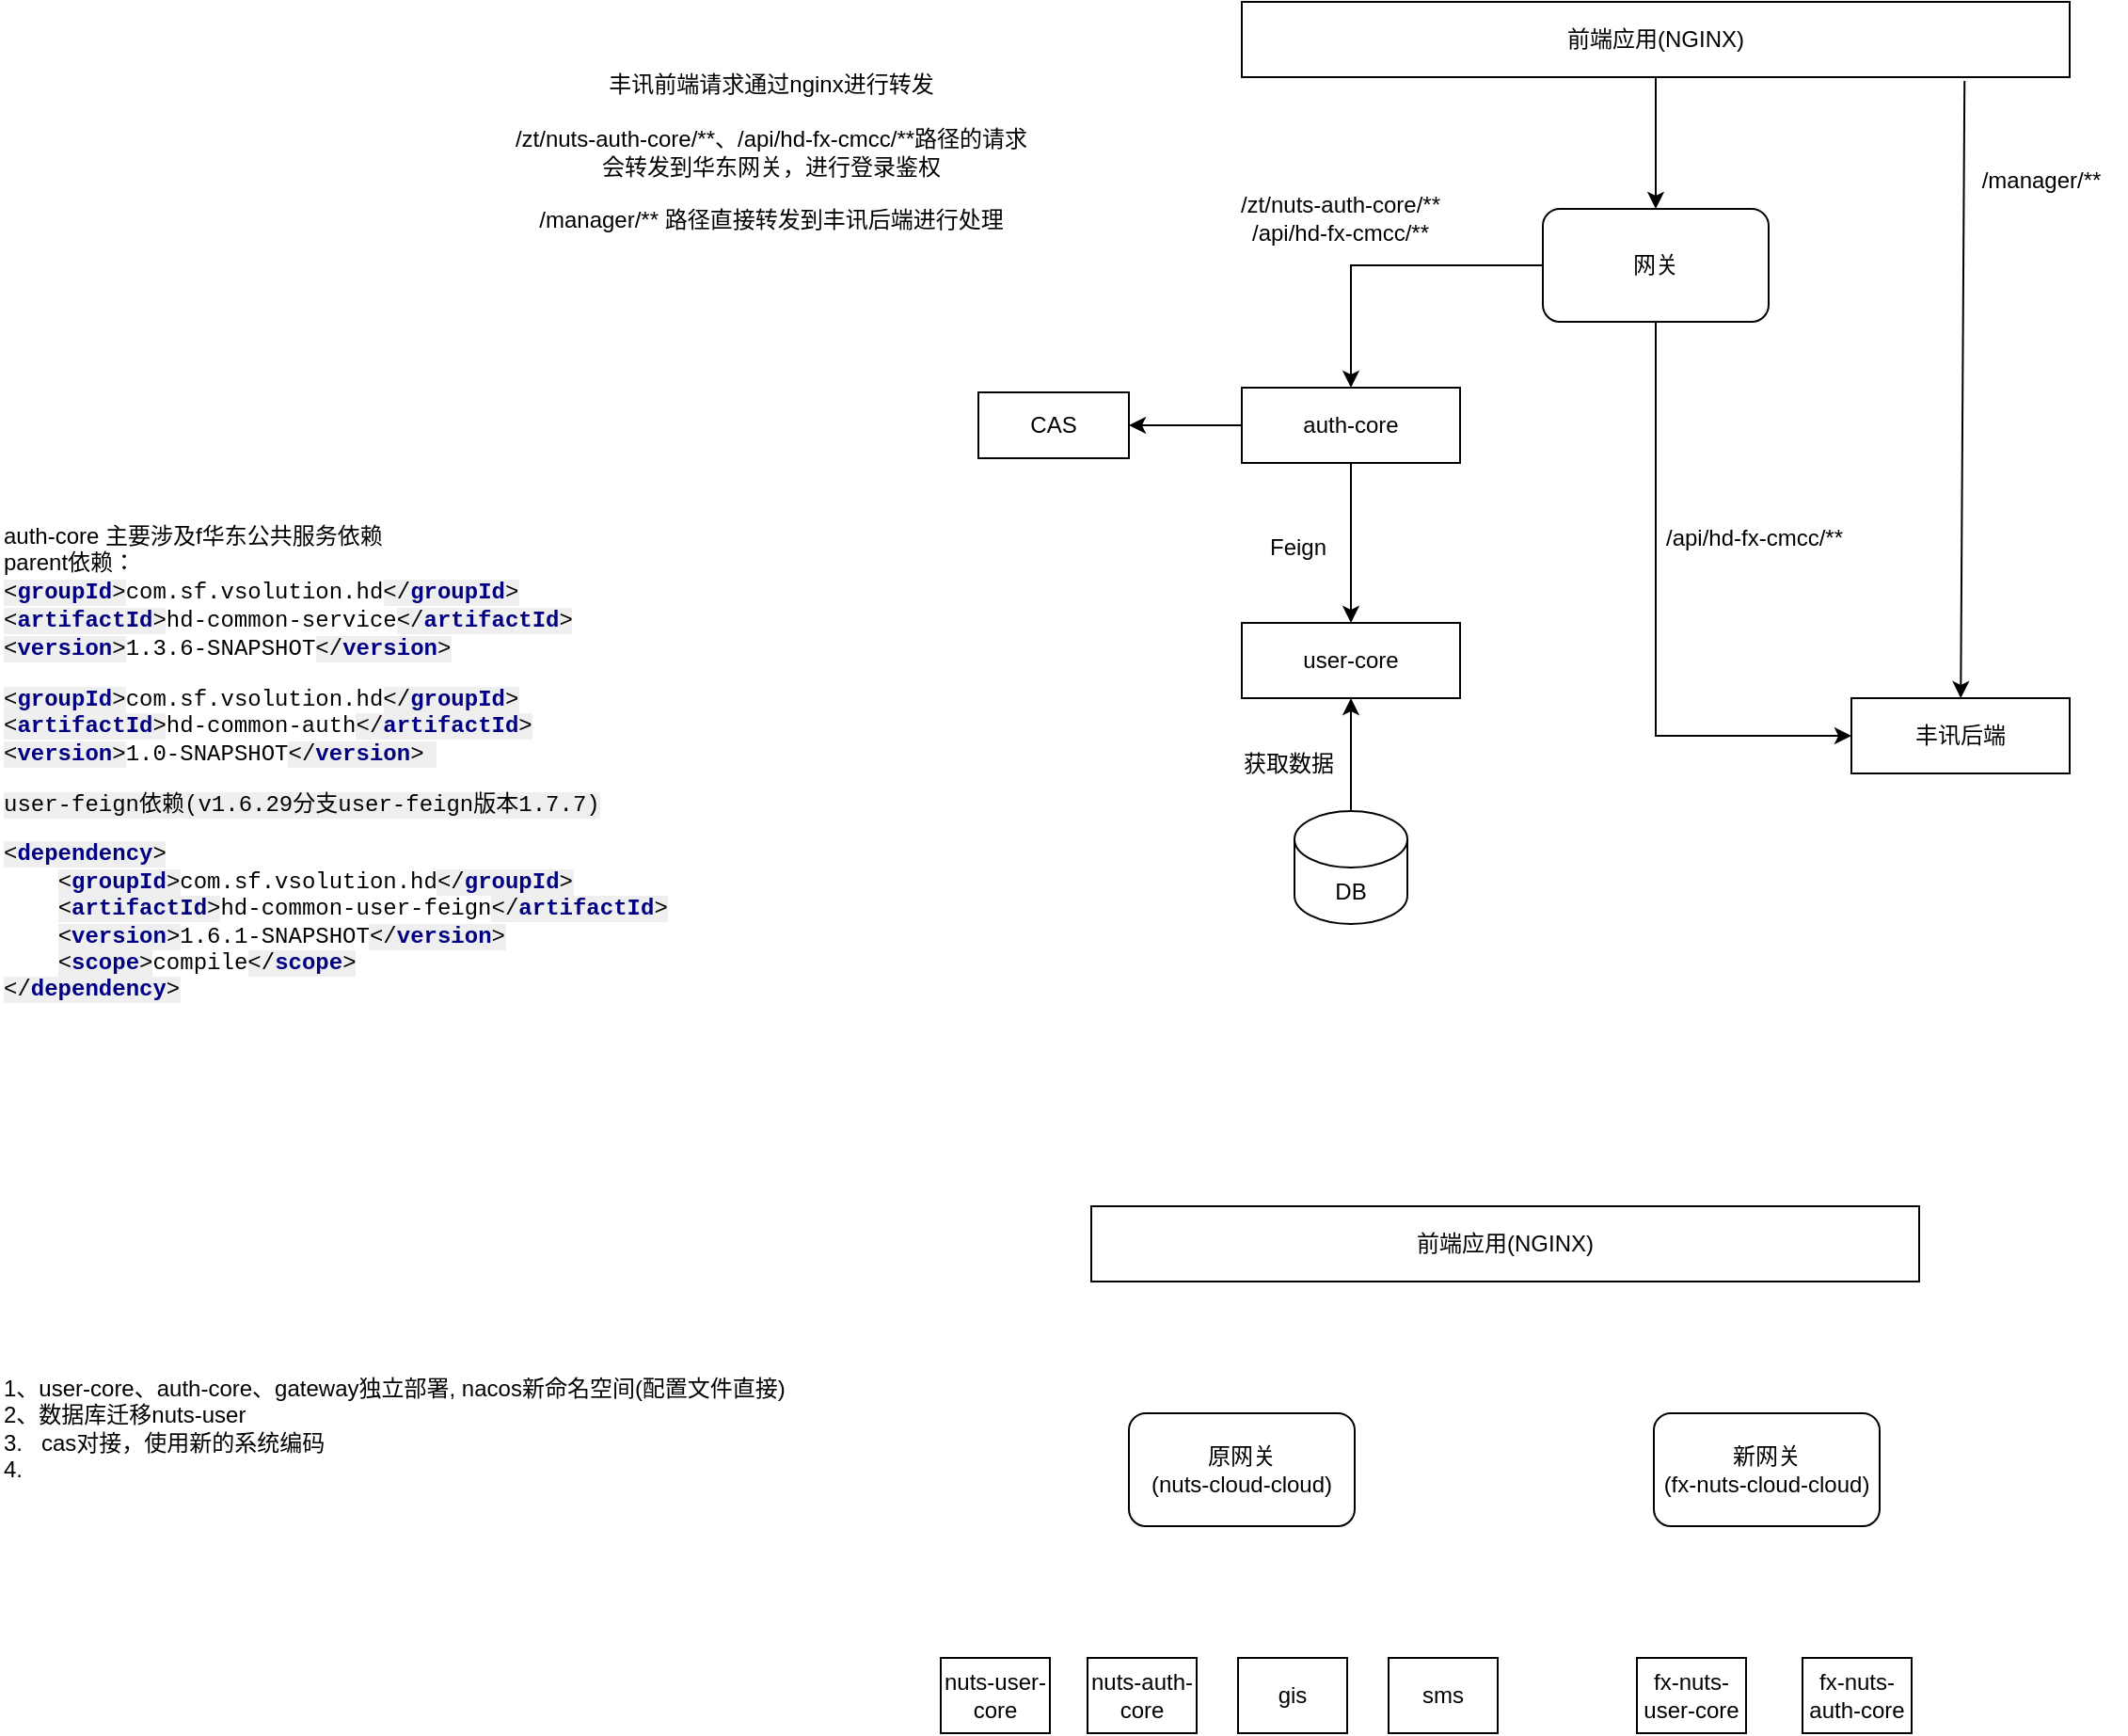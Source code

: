 <mxfile version="20.0.4" type="github">
  <diagram id="0Rd2zlKzjszA67ADvUel" name="Page-1">
    <mxGraphModel dx="3076" dy="839" grid="1" gridSize="10" guides="1" tooltips="1" connect="1" arrows="1" fold="1" page="1" pageScale="1" pageWidth="827" pageHeight="1169" math="0" shadow="0">
      <root>
        <mxCell id="0" />
        <mxCell id="1" parent="0" />
        <mxCell id="j8l-eJ1rH2gUDRsQvT4E-58" style="edgeStyle=orthogonalEdgeStyle;rounded=0;orthogonalLoop=1;jettySize=auto;html=1;entryX=0.5;entryY=0;entryDx=0;entryDy=0;" edge="1" parent="1" source="j8l-eJ1rH2gUDRsQvT4E-59" target="j8l-eJ1rH2gUDRsQvT4E-62">
          <mxGeometry relative="1" as="geometry" />
        </mxCell>
        <mxCell id="j8l-eJ1rH2gUDRsQvT4E-59" value="前端应用(NGINX)" style="rounded=0;whiteSpace=wrap;html=1;" vertex="1" parent="1">
          <mxGeometry x="-560" y="210" width="440" height="40" as="geometry" />
        </mxCell>
        <mxCell id="j8l-eJ1rH2gUDRsQvT4E-60" style="edgeStyle=orthogonalEdgeStyle;rounded=0;orthogonalLoop=1;jettySize=auto;html=1;entryX=0;entryY=0.5;entryDx=0;entryDy=0;exitX=0.5;exitY=1;exitDx=0;exitDy=0;" edge="1" parent="1" source="j8l-eJ1rH2gUDRsQvT4E-62" target="j8l-eJ1rH2gUDRsQvT4E-63">
          <mxGeometry relative="1" as="geometry" />
        </mxCell>
        <mxCell id="j8l-eJ1rH2gUDRsQvT4E-61" style="edgeStyle=orthogonalEdgeStyle;rounded=0;orthogonalLoop=1;jettySize=auto;html=1;entryX=0.5;entryY=0;entryDx=0;entryDy=0;" edge="1" parent="1" source="j8l-eJ1rH2gUDRsQvT4E-62" target="j8l-eJ1rH2gUDRsQvT4E-69">
          <mxGeometry relative="1" as="geometry" />
        </mxCell>
        <mxCell id="j8l-eJ1rH2gUDRsQvT4E-62" value="网关" style="rounded=1;whiteSpace=wrap;html=1;" vertex="1" parent="1">
          <mxGeometry x="-400" y="320" width="120" height="60" as="geometry" />
        </mxCell>
        <mxCell id="j8l-eJ1rH2gUDRsQvT4E-63" value="丰讯后端" style="rounded=0;whiteSpace=wrap;html=1;" vertex="1" parent="1">
          <mxGeometry x="-236" y="580" width="116" height="40" as="geometry" />
        </mxCell>
        <mxCell id="j8l-eJ1rH2gUDRsQvT4E-64" value="" style="endArrow=classic;html=1;rounded=0;exitX=0.873;exitY=1.05;exitDx=0;exitDy=0;exitPerimeter=0;" edge="1" parent="1" source="j8l-eJ1rH2gUDRsQvT4E-59" target="j8l-eJ1rH2gUDRsQvT4E-63">
          <mxGeometry width="50" height="50" relative="1" as="geometry">
            <mxPoint x="-150" y="380" as="sourcePoint" />
            <mxPoint x="-100" y="330" as="targetPoint" />
          </mxGeometry>
        </mxCell>
        <mxCell id="j8l-eJ1rH2gUDRsQvT4E-65" value="/manager/**" style="text;html=1;strokeColor=none;fillColor=none;align=center;verticalAlign=middle;whiteSpace=wrap;rounded=0;" vertex="1" parent="1">
          <mxGeometry x="-180" y="290" width="90" height="30" as="geometry" />
        </mxCell>
        <mxCell id="j8l-eJ1rH2gUDRsQvT4E-66" value="/api/hd-fx-cmcc/**" style="text;html=1;strokeColor=none;fillColor=none;align=center;verticalAlign=middle;whiteSpace=wrap;rounded=0;" vertex="1" parent="1">
          <mxGeometry x="-350" y="480" width="125" height="30" as="geometry" />
        </mxCell>
        <mxCell id="j8l-eJ1rH2gUDRsQvT4E-67" style="edgeStyle=orthogonalEdgeStyle;rounded=0;orthogonalLoop=1;jettySize=auto;html=1;entryX=0.5;entryY=0;entryDx=0;entryDy=0;" edge="1" parent="1" source="j8l-eJ1rH2gUDRsQvT4E-69" target="j8l-eJ1rH2gUDRsQvT4E-72">
          <mxGeometry relative="1" as="geometry" />
        </mxCell>
        <mxCell id="j8l-eJ1rH2gUDRsQvT4E-68" style="edgeStyle=orthogonalEdgeStyle;rounded=0;orthogonalLoop=1;jettySize=auto;html=1;entryX=1;entryY=0.5;entryDx=0;entryDy=0;" edge="1" parent="1" source="j8l-eJ1rH2gUDRsQvT4E-69" target="j8l-eJ1rH2gUDRsQvT4E-71">
          <mxGeometry relative="1" as="geometry" />
        </mxCell>
        <mxCell id="j8l-eJ1rH2gUDRsQvT4E-69" value="auth-core" style="rounded=0;whiteSpace=wrap;html=1;" vertex="1" parent="1">
          <mxGeometry x="-560" y="415" width="116" height="40" as="geometry" />
        </mxCell>
        <mxCell id="j8l-eJ1rH2gUDRsQvT4E-70" value="/zt/nuts-auth-core/**&lt;br&gt;/api/hd-fx-cmcc/**" style="text;html=1;strokeColor=none;fillColor=none;align=center;verticalAlign=middle;whiteSpace=wrap;rounded=0;" vertex="1" parent="1">
          <mxGeometry x="-580" y="310" width="145" height="30" as="geometry" />
        </mxCell>
        <mxCell id="j8l-eJ1rH2gUDRsQvT4E-71" value="CAS" style="rounded=0;whiteSpace=wrap;html=1;" vertex="1" parent="1">
          <mxGeometry x="-700" y="417.5" width="80" height="35" as="geometry" />
        </mxCell>
        <mxCell id="j8l-eJ1rH2gUDRsQvT4E-72" value="user-core" style="rounded=0;whiteSpace=wrap;html=1;" vertex="1" parent="1">
          <mxGeometry x="-560" y="540" width="116" height="40" as="geometry" />
        </mxCell>
        <mxCell id="j8l-eJ1rH2gUDRsQvT4E-73" value="Feign" style="text;html=1;strokeColor=none;fillColor=none;align=center;verticalAlign=middle;whiteSpace=wrap;rounded=0;" vertex="1" parent="1">
          <mxGeometry x="-550" y="485" width="40" height="30" as="geometry" />
        </mxCell>
        <mxCell id="j8l-eJ1rH2gUDRsQvT4E-74" style="edgeStyle=orthogonalEdgeStyle;rounded=0;orthogonalLoop=1;jettySize=auto;html=1;entryX=0.5;entryY=1;entryDx=0;entryDy=0;" edge="1" parent="1" source="j8l-eJ1rH2gUDRsQvT4E-75" target="j8l-eJ1rH2gUDRsQvT4E-72">
          <mxGeometry relative="1" as="geometry" />
        </mxCell>
        <mxCell id="j8l-eJ1rH2gUDRsQvT4E-75" value="DB" style="shape=cylinder3;whiteSpace=wrap;html=1;boundedLbl=1;backgroundOutline=1;size=15;" vertex="1" parent="1">
          <mxGeometry x="-532" y="640" width="60" height="60" as="geometry" />
        </mxCell>
        <mxCell id="j8l-eJ1rH2gUDRsQvT4E-76" value="获取数据" style="text;html=1;strokeColor=none;fillColor=none;align=center;verticalAlign=middle;whiteSpace=wrap;rounded=0;" vertex="1" parent="1">
          <mxGeometry x="-560" y="600" width="50" height="30" as="geometry" />
        </mxCell>
        <mxCell id="j8l-eJ1rH2gUDRsQvT4E-77" value="丰讯前端请求通过nginx进行转发&lt;br&gt;&lt;br&gt;/zt/nuts-auth-core/**、/api/hd-fx-cmcc/**路径的请求会转发到华东网关，进行登录鉴权&lt;br&gt;&lt;br&gt;/manager/** 路径直接转发到丰讯后端进行处理" style="text;html=1;strokeColor=none;fillColor=none;align=center;verticalAlign=middle;whiteSpace=wrap;rounded=0;" vertex="1" parent="1">
          <mxGeometry x="-950" y="210" width="280" height="160" as="geometry" />
        </mxCell>
        <mxCell id="j8l-eJ1rH2gUDRsQvT4E-78" value="auth-core 主要涉及f华东公共服务依赖&lt;br&gt;parent依赖：&lt;br&gt;&lt;span style=&quot;font-family: &amp;quot;Courier New&amp;quot;; font-size: 9pt; background-color: rgb(239, 239, 239);&quot;&gt;&amp;lt;&lt;/span&gt;&lt;span style=&quot;font-family: &amp;quot;Courier New&amp;quot;; font-size: 9pt; color: rgb(0, 0, 128); background-color: rgb(239, 239, 239); font-weight: bold;&quot;&gt;groupId&lt;/span&gt;&lt;span style=&quot;font-family: &amp;quot;Courier New&amp;quot;; font-size: 9pt; background-color: rgb(239, 239, 239);&quot;&gt;&amp;gt;&lt;/span&gt;&lt;span style=&quot;background-color: rgb(255, 255, 255); font-family: &amp;quot;Courier New&amp;quot;; font-size: 9pt;&quot;&gt;com.sf.vsolution.hd&lt;/span&gt;&lt;span style=&quot;font-family: &amp;quot;Courier New&amp;quot;; font-size: 9pt; background-color: rgb(239, 239, 239);&quot;&gt;&amp;lt;/&lt;/span&gt;&lt;span style=&quot;font-family: &amp;quot;Courier New&amp;quot;; font-size: 9pt; color: rgb(0, 0, 128); background-color: rgb(239, 239, 239); font-weight: bold;&quot;&gt;groupId&lt;/span&gt;&lt;span style=&quot;font-family: &amp;quot;Courier New&amp;quot;; font-size: 9pt; background-color: rgb(239, 239, 239);&quot;&gt;&amp;gt;&lt;br&gt;&lt;/span&gt;&lt;span style=&quot;font-family: &amp;quot;Courier New&amp;quot;; font-size: 9pt; background-color: rgb(239, 239, 239);&quot;&gt;&amp;lt;&lt;/span&gt;&lt;span style=&quot;font-family: &amp;quot;Courier New&amp;quot;; font-size: 9pt; color: rgb(0, 0, 128); background-color: rgb(239, 239, 239); font-weight: bold;&quot;&gt;artifactId&lt;/span&gt;&lt;span style=&quot;font-family: &amp;quot;Courier New&amp;quot;; font-size: 9pt; background-color: rgb(239, 239, 239);&quot;&gt;&amp;gt;&lt;/span&gt;&lt;span style=&quot;background-color: rgb(255, 255, 255); font-family: &amp;quot;Courier New&amp;quot;; font-size: 9pt;&quot;&gt;hd-common-service&lt;/span&gt;&lt;span style=&quot;font-family: &amp;quot;Courier New&amp;quot;; font-size: 9pt; background-color: rgb(239, 239, 239);&quot;&gt;&amp;lt;/&lt;/span&gt;&lt;span style=&quot;font-family: &amp;quot;Courier New&amp;quot;; font-size: 9pt; color: rgb(0, 0, 128); background-color: rgb(239, 239, 239); font-weight: bold;&quot;&gt;artifactId&lt;/span&gt;&lt;span style=&quot;font-family: &amp;quot;Courier New&amp;quot;; font-size: 9pt; background-color: rgb(239, 239, 239);&quot;&gt;&amp;gt;&lt;br&gt;&lt;/span&gt;&lt;span style=&quot;font-family: &amp;quot;Courier New&amp;quot;; font-size: 9pt; background-color: rgb(239, 239, 239);&quot;&gt;&amp;lt;&lt;/span&gt;&lt;span style=&quot;font-family: &amp;quot;Courier New&amp;quot;; font-size: 9pt; color: rgb(0, 0, 128); background-color: rgb(239, 239, 239); font-weight: bold;&quot;&gt;version&lt;/span&gt;&lt;span style=&quot;font-family: &amp;quot;Courier New&amp;quot;; font-size: 9pt; background-color: rgb(239, 239, 239);&quot;&gt;&amp;gt;&lt;/span&gt;&lt;span style=&quot;background-color: rgb(255, 255, 255); font-family: &amp;quot;Courier New&amp;quot;; font-size: 9pt;&quot;&gt;1.3.6-SNAPSHOT&lt;/span&gt;&lt;span style=&quot;font-family: &amp;quot;Courier New&amp;quot;; font-size: 9pt; background-color: rgb(239, 239, 239);&quot;&gt;&amp;lt;/&lt;/span&gt;&lt;span style=&quot;font-family: &amp;quot;Courier New&amp;quot;; font-size: 9pt; color: rgb(0, 0, 128); background-color: rgb(239, 239, 239); font-weight: bold;&quot;&gt;version&lt;/span&gt;&lt;span style=&quot;font-family: &amp;quot;Courier New&amp;quot;; font-size: 9pt; background-color: rgb(239, 239, 239);&quot;&gt;&amp;gt;&lt;br&gt;&lt;/span&gt;&lt;pre style=&quot;background-color: rgb(255, 255, 255); font-family: &amp;quot;Courier New&amp;quot;; font-size: 9pt;&quot;&gt;&lt;span style=&quot;background-color:#efefef;&quot;&gt;&amp;lt;&lt;/span&gt;&lt;span style=&quot;color:#000080;background-color:#efefef;font-weight:bold;&quot;&gt;groupId&lt;/span&gt;&lt;span style=&quot;background-color:#efefef;&quot;&gt;&amp;gt;&lt;/span&gt;com.sf.vsolution.hd&lt;span style=&quot;background-color:#efefef;&quot;&gt;&amp;lt;/&lt;/span&gt;&lt;span style=&quot;color:#000080;background-color:#efefef;font-weight:bold;&quot;&gt;groupId&lt;/span&gt;&lt;span style=&quot;background-color:#efefef;&quot;&gt;&amp;gt;&lt;/span&gt;&lt;br&gt;&lt;span style=&quot;background-color:#efefef;&quot;&gt;&amp;lt;&lt;/span&gt;&lt;span style=&quot;color:#000080;background-color:#efefef;font-weight:bold;&quot;&gt;artifactId&lt;/span&gt;&lt;span style=&quot;background-color:#efefef;&quot;&gt;&amp;gt;&lt;/span&gt;hd-common-auth&lt;span style=&quot;background-color:#efefef;&quot;&gt;&amp;lt;/&lt;/span&gt;&lt;span style=&quot;color:#000080;background-color:#efefef;font-weight:bold;&quot;&gt;artifactId&lt;/span&gt;&lt;span style=&quot;background-color:#efefef;&quot;&gt;&amp;gt;&lt;/span&gt;&lt;br&gt;&lt;span style=&quot;background-color:#efefef;&quot;&gt;&amp;lt;&lt;/span&gt;&lt;span style=&quot;color:#000080;background-color:#efefef;font-weight:bold;&quot;&gt;version&lt;/span&gt;&lt;span style=&quot;background-color:#efefef;&quot;&gt;&amp;gt;&lt;/span&gt;1.0-SNAPSHOT&lt;span style=&quot;background-color:#efefef;&quot;&gt;&amp;lt;/&lt;/span&gt;&lt;span style=&quot;color:#000080;background-color:#efefef;font-weight:bold;&quot;&gt;version&lt;/span&gt;&lt;span style=&quot;background-color:#efefef;&quot;&gt;&amp;gt; &lt;/span&gt;&lt;/pre&gt;&lt;span style=&quot;font-family: &amp;quot;Courier New&amp;quot;; font-size: 9pt; background-color: rgb(239, 239, 239);&quot;&gt;user-feign依赖(v1.6.29分支user-feign版本1.7.7)&lt;br&gt;&lt;/span&gt;&lt;pre style=&quot;background-color: rgb(255, 255, 255); font-family: &amp;quot;Courier New&amp;quot;; font-size: 9pt;&quot;&gt;&lt;span style=&quot;background-color:#efefef;&quot;&gt;&amp;lt;&lt;/span&gt;&lt;span style=&quot;color:#000080;background-color:#efefef;font-weight:bold;&quot;&gt;dependency&lt;/span&gt;&lt;span style=&quot;background-color:#efefef;&quot;&gt;&amp;gt;&lt;/span&gt;&lt;br&gt;    &lt;span style=&quot;background-color:#efefef;&quot;&gt;&amp;lt;&lt;/span&gt;&lt;span style=&quot;color:#000080;background-color:#efefef;font-weight:bold;&quot;&gt;groupId&lt;/span&gt;&lt;span style=&quot;background-color:#efefef;&quot;&gt;&amp;gt;&lt;/span&gt;com.sf.vsolution.hd&lt;span style=&quot;background-color:#efefef;&quot;&gt;&amp;lt;/&lt;/span&gt;&lt;span style=&quot;color:#000080;background-color:#efefef;font-weight:bold;&quot;&gt;groupId&lt;/span&gt;&lt;span style=&quot;background-color:#efefef;&quot;&gt;&amp;gt;&lt;/span&gt;&lt;br&gt;    &lt;span style=&quot;background-color:#efefef;&quot;&gt;&amp;lt;&lt;/span&gt;&lt;span style=&quot;color:#000080;background-color:#efefef;font-weight:bold;&quot;&gt;artifactId&lt;/span&gt;&lt;span style=&quot;background-color:#efefef;&quot;&gt;&amp;gt;&lt;/span&gt;hd-common-user-feign&lt;span style=&quot;background-color:#efefef;&quot;&gt;&amp;lt;/&lt;/span&gt;&lt;span style=&quot;color:#000080;background-color:#efefef;font-weight:bold;&quot;&gt;artifactId&lt;/span&gt;&lt;span style=&quot;background-color:#efefef;&quot;&gt;&amp;gt;&lt;/span&gt;&lt;br&gt;    &lt;span style=&quot;background-color:#efefef;&quot;&gt;&amp;lt;&lt;/span&gt;&lt;span style=&quot;color:#000080;background-color:#efefef;font-weight:bold;&quot;&gt;version&lt;/span&gt;&lt;span style=&quot;background-color:#efefef;&quot;&gt;&amp;gt;&lt;/span&gt;1.6.1-SNAPSHOT&lt;span style=&quot;background-color:#efefef;&quot;&gt;&amp;lt;/&lt;/span&gt;&lt;span style=&quot;color:#000080;background-color:#efefef;font-weight:bold;&quot;&gt;version&lt;/span&gt;&lt;span style=&quot;background-color:#efefef;&quot;&gt;&amp;gt;&lt;/span&gt;&lt;br&gt;    &lt;span style=&quot;background-color:#efefef;&quot;&gt;&amp;lt;&lt;/span&gt;&lt;span style=&quot;color:#000080;background-color:#efefef;font-weight:bold;&quot;&gt;scope&lt;/span&gt;&lt;span style=&quot;background-color:#efefef;&quot;&gt;&amp;gt;&lt;/span&gt;compile&lt;span style=&quot;background-color:#efefef;&quot;&gt;&amp;lt;/&lt;/span&gt;&lt;span style=&quot;color:#000080;background-color:#efefef;font-weight:bold;&quot;&gt;scope&lt;/span&gt;&lt;span style=&quot;background-color:#efefef;&quot;&gt;&amp;gt;&lt;/span&gt;&lt;br&gt;&lt;span style=&quot;background-color:#efefef;&quot;&gt;&amp;lt;/&lt;/span&gt;&lt;span style=&quot;color:#000080;background-color:#efefef;font-weight:bold;&quot;&gt;dependency&lt;/span&gt;&lt;span style=&quot;background-color:#efefef;&quot;&gt;&amp;gt;&lt;/span&gt;&lt;/pre&gt;&lt;span style=&quot;font-family: &amp;quot;Courier New&amp;quot;; font-size: 9pt; background-color: rgb(239, 239, 239);&quot;&gt;&lt;br&gt;&lt;/span&gt;" style="text;html=1;strokeColor=none;fillColor=none;align=left;verticalAlign=middle;whiteSpace=wrap;rounded=0;" vertex="1" parent="1">
          <mxGeometry x="-1220" y="455" width="427" height="345" as="geometry" />
        </mxCell>
        <mxCell id="j8l-eJ1rH2gUDRsQvT4E-79" value="1、user-core、auth-core、gateway独立部署, nacos新命名空间(配置文件直接)&lt;br&gt;2、数据库迁移nuts-user&lt;br&gt;3.&amp;nbsp; &amp;nbsp;cas对接，使用新的系统编码&lt;br&gt;4.&amp;nbsp; &amp;nbsp;" style="text;html=1;strokeColor=none;fillColor=none;align=left;verticalAlign=middle;whiteSpace=wrap;rounded=0;" vertex="1" parent="1">
          <mxGeometry x="-1220" y="930" width="427" height="75" as="geometry" />
        </mxCell>
        <mxCell id="j8l-eJ1rH2gUDRsQvT4E-80" value="前端应用(NGINX)" style="rounded=0;whiteSpace=wrap;html=1;" vertex="1" parent="1">
          <mxGeometry x="-640" y="850" width="440" height="40" as="geometry" />
        </mxCell>
        <mxCell id="j8l-eJ1rH2gUDRsQvT4E-81" value="原网关&lt;br&gt;(nuts-cloud-cloud)" style="rounded=1;whiteSpace=wrap;html=1;" vertex="1" parent="1">
          <mxGeometry x="-620" y="960" width="120" height="60" as="geometry" />
        </mxCell>
        <mxCell id="j8l-eJ1rH2gUDRsQvT4E-82" value="新网关&lt;br&gt;(fx-nuts-cloud-cloud)" style="rounded=1;whiteSpace=wrap;html=1;" vertex="1" parent="1">
          <mxGeometry x="-341" y="960" width="120" height="60" as="geometry" />
        </mxCell>
        <mxCell id="j8l-eJ1rH2gUDRsQvT4E-83" value="nuts-user-core" style="rounded=0;whiteSpace=wrap;html=1;" vertex="1" parent="1">
          <mxGeometry x="-720" y="1090" width="58" height="40" as="geometry" />
        </mxCell>
        <mxCell id="j8l-eJ1rH2gUDRsQvT4E-84" value="fx-nuts-auth-core" style="rounded=0;whiteSpace=wrap;html=1;" vertex="1" parent="1">
          <mxGeometry x="-262" y="1090" width="58" height="40" as="geometry" />
        </mxCell>
        <mxCell id="j8l-eJ1rH2gUDRsQvT4E-85" value="gis" style="rounded=0;whiteSpace=wrap;html=1;" vertex="1" parent="1">
          <mxGeometry x="-562" y="1090" width="58" height="40" as="geometry" />
        </mxCell>
        <mxCell id="j8l-eJ1rH2gUDRsQvT4E-86" value="sms" style="rounded=0;whiteSpace=wrap;html=1;" vertex="1" parent="1">
          <mxGeometry x="-482" y="1090" width="58" height="40" as="geometry" />
        </mxCell>
        <mxCell id="j8l-eJ1rH2gUDRsQvT4E-87" value="fx-nuts-user-core" style="rounded=0;whiteSpace=wrap;html=1;" vertex="1" parent="1">
          <mxGeometry x="-350" y="1090" width="58" height="40" as="geometry" />
        </mxCell>
        <mxCell id="j8l-eJ1rH2gUDRsQvT4E-88" value="nuts-auth-core" style="rounded=0;whiteSpace=wrap;html=1;" vertex="1" parent="1">
          <mxGeometry x="-642" y="1090" width="58" height="40" as="geometry" />
        </mxCell>
      </root>
    </mxGraphModel>
  </diagram>
</mxfile>
